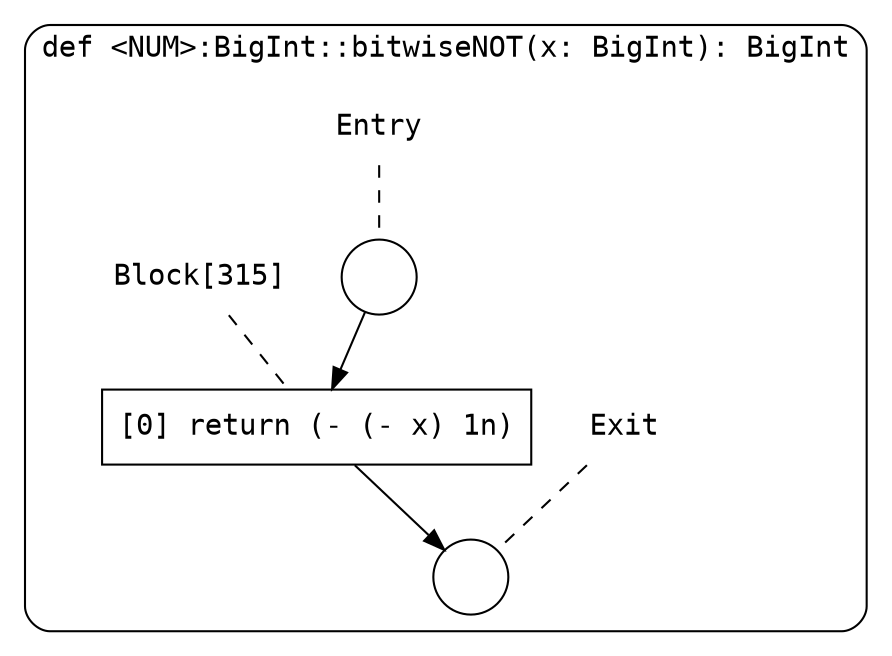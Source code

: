 digraph {
  graph [fontname = "Consolas"]
  node [fontname = "Consolas"]
  edge [fontname = "Consolas"]
  subgraph cluster33 {
    label = "def <NUM>:BigInt::bitwiseNOT(x: BigInt): BigInt"
    style = rounded
    cluster33_entry_name [shape=none, label=<<font color="black">Entry</font>>]
    cluster33_entry_name -> cluster33_entry [arrowhead=none, color="black", style=dashed]
    cluster33_entry [shape=circle label=" " color="black" fillcolor="white" style=filled]
    cluster33_entry -> node315 [color="black"]
    cluster33_exit_name [shape=none, label=<<font color="black">Exit</font>>]
    cluster33_exit_name -> cluster33_exit [arrowhead=none, color="black", style=dashed]
    cluster33_exit [shape=circle label=" " color="black" fillcolor="white" style=filled]
    node315_name [shape=none, label=<<font color="black">Block[315]</font>>]
    node315_name -> node315 [arrowhead=none, color="black", style=dashed]
    node315 [shape=box, label=<<font color="black">[0] return (- (- x) 1n)<BR ALIGN="LEFT"/></font>> color="black" fillcolor="white", style=filled]
    node315 -> cluster33_exit [color="black"]
  }
}